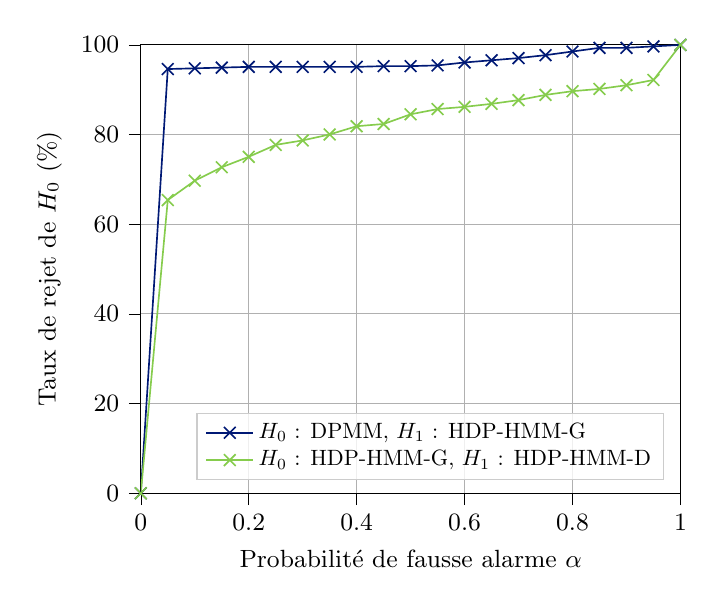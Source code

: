 % This file was created by tikzplotlib v0.9.2.
\begin{tikzpicture}

\definecolor{color0}{rgb}{0,0.098,0.459}
\definecolor{color1}{rgb}{0.525,0.8,0.302}

\begin{axis}[
label style={font=\small},
legend cell align={left},
legend style={fill opacity=0.8, draw opacity=1, text opacity=1, at={(0.97,0.03)}, anchor=south east, draw=white!80!black},
legend style={nodes={scale=0.8}},
tick align=outside,
tick label style={font=\small},
tick pos=left,
x grid style={white!69.02!black},
xlabel={Probabilité de fausse alarme \(\displaystyle \alpha\)},
xmajorgrids,
xmin=0, xmax=1,
xtick style={color=black},
y grid style={white!69.02!black},
ylabel={Taux de rejet de \(\displaystyle H_0\) (\%)},
ymajorgrids,
ymin=0, ymax=100,
ytick style={color=black}
]
\addplot [semithick, color0, mark=x, mark size=3, mark options={solid}]
table {%
0 0
0.05 94.617
0.1 94.78
0.15 94.943
0.2 95.106
0.25 95.106
0.3 95.106
0.35 95.106
0.4 95.106
0.45 95.269
0.5 95.269
0.55 95.432
0.6 96.085
0.65 96.574
0.7 97.064
0.75 97.716
0.8 98.532
0.85 99.347
0.9 99.347
0.95 99.674
1 100
};
\addlegendentry{$H_0$ : DPMM, $H_1$ : HDP-HMM-G}
\addplot [semithick, color1, mark=x, mark size=3, mark options={solid}]
table {%
0 0
0.05 65.391
0.1 69.717
0.15 72.712
0.2 75.042
0.25 77.704
0.3 78.702
0.35 80.033
0.4 81.864
0.45 82.363
0.5 84.526
0.55 85.691
0.6 86.19
0.65 86.855
0.7 87.687
0.75 88.852
0.8 89.684
0.85 90.183
0.9 91.015
0.95 92.18
1 100
};
\addlegendentry{$H_0$ : HDP-HMM-G, $H_1$ : HDP-HMM-D}
\end{axis}

\end{tikzpicture}
